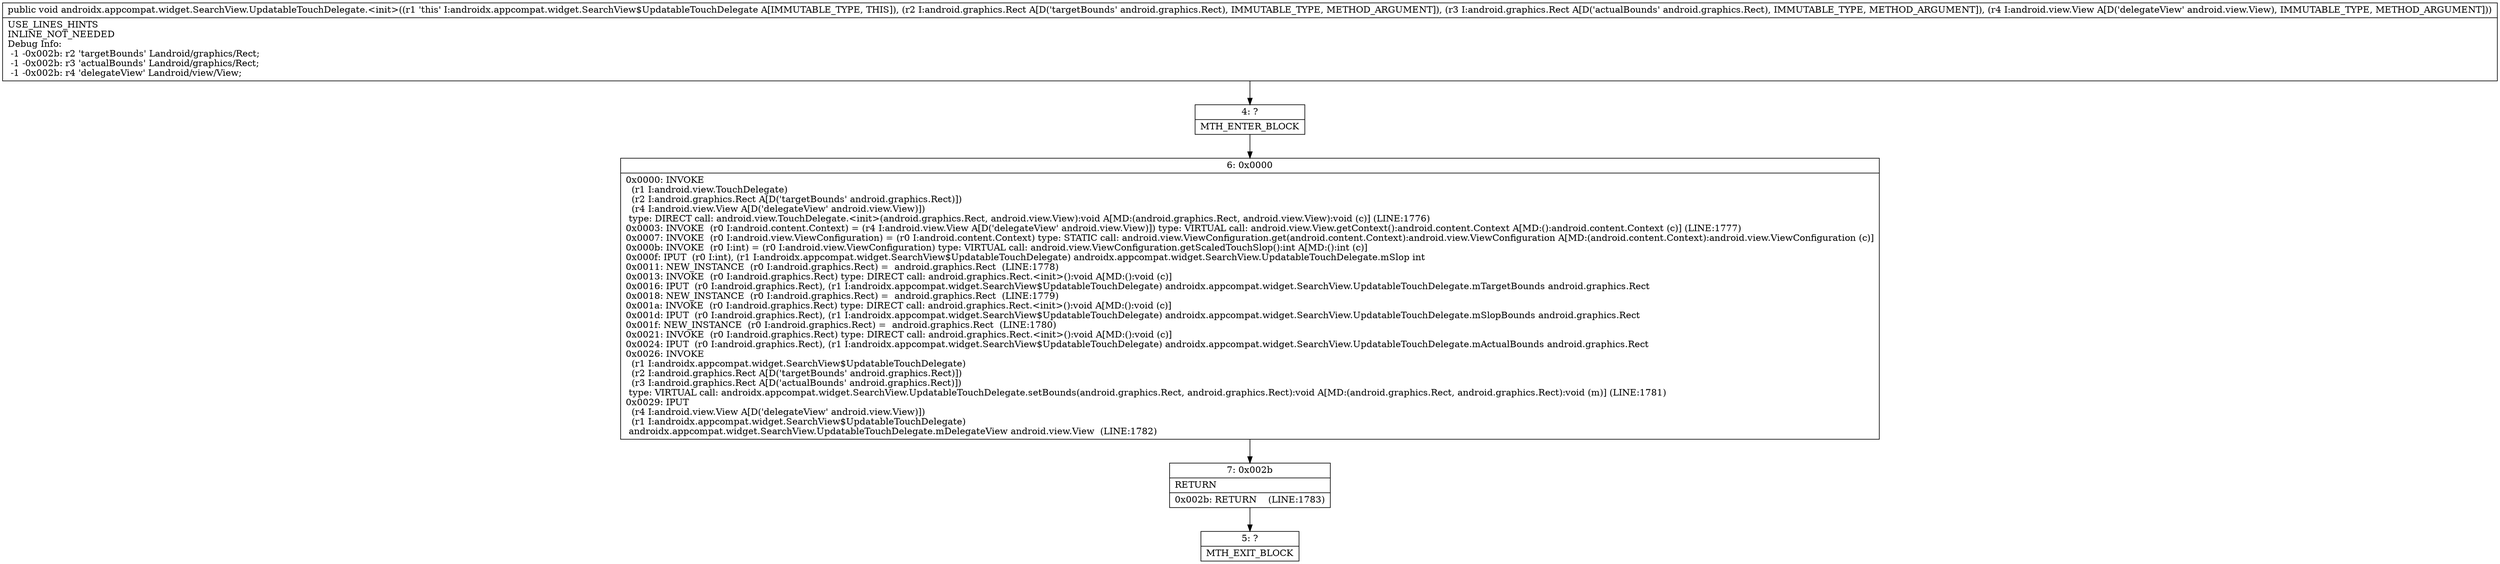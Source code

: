digraph "CFG forandroidx.appcompat.widget.SearchView.UpdatableTouchDelegate.\<init\>(Landroid\/graphics\/Rect;Landroid\/graphics\/Rect;Landroid\/view\/View;)V" {
Node_4 [shape=record,label="{4\:\ ?|MTH_ENTER_BLOCK\l}"];
Node_6 [shape=record,label="{6\:\ 0x0000|0x0000: INVOKE  \l  (r1 I:android.view.TouchDelegate)\l  (r2 I:android.graphics.Rect A[D('targetBounds' android.graphics.Rect)])\l  (r4 I:android.view.View A[D('delegateView' android.view.View)])\l type: DIRECT call: android.view.TouchDelegate.\<init\>(android.graphics.Rect, android.view.View):void A[MD:(android.graphics.Rect, android.view.View):void (c)] (LINE:1776)\l0x0003: INVOKE  (r0 I:android.content.Context) = (r4 I:android.view.View A[D('delegateView' android.view.View)]) type: VIRTUAL call: android.view.View.getContext():android.content.Context A[MD:():android.content.Context (c)] (LINE:1777)\l0x0007: INVOKE  (r0 I:android.view.ViewConfiguration) = (r0 I:android.content.Context) type: STATIC call: android.view.ViewConfiguration.get(android.content.Context):android.view.ViewConfiguration A[MD:(android.content.Context):android.view.ViewConfiguration (c)]\l0x000b: INVOKE  (r0 I:int) = (r0 I:android.view.ViewConfiguration) type: VIRTUAL call: android.view.ViewConfiguration.getScaledTouchSlop():int A[MD:():int (c)]\l0x000f: IPUT  (r0 I:int), (r1 I:androidx.appcompat.widget.SearchView$UpdatableTouchDelegate) androidx.appcompat.widget.SearchView.UpdatableTouchDelegate.mSlop int \l0x0011: NEW_INSTANCE  (r0 I:android.graphics.Rect) =  android.graphics.Rect  (LINE:1778)\l0x0013: INVOKE  (r0 I:android.graphics.Rect) type: DIRECT call: android.graphics.Rect.\<init\>():void A[MD:():void (c)]\l0x0016: IPUT  (r0 I:android.graphics.Rect), (r1 I:androidx.appcompat.widget.SearchView$UpdatableTouchDelegate) androidx.appcompat.widget.SearchView.UpdatableTouchDelegate.mTargetBounds android.graphics.Rect \l0x0018: NEW_INSTANCE  (r0 I:android.graphics.Rect) =  android.graphics.Rect  (LINE:1779)\l0x001a: INVOKE  (r0 I:android.graphics.Rect) type: DIRECT call: android.graphics.Rect.\<init\>():void A[MD:():void (c)]\l0x001d: IPUT  (r0 I:android.graphics.Rect), (r1 I:androidx.appcompat.widget.SearchView$UpdatableTouchDelegate) androidx.appcompat.widget.SearchView.UpdatableTouchDelegate.mSlopBounds android.graphics.Rect \l0x001f: NEW_INSTANCE  (r0 I:android.graphics.Rect) =  android.graphics.Rect  (LINE:1780)\l0x0021: INVOKE  (r0 I:android.graphics.Rect) type: DIRECT call: android.graphics.Rect.\<init\>():void A[MD:():void (c)]\l0x0024: IPUT  (r0 I:android.graphics.Rect), (r1 I:androidx.appcompat.widget.SearchView$UpdatableTouchDelegate) androidx.appcompat.widget.SearchView.UpdatableTouchDelegate.mActualBounds android.graphics.Rect \l0x0026: INVOKE  \l  (r1 I:androidx.appcompat.widget.SearchView$UpdatableTouchDelegate)\l  (r2 I:android.graphics.Rect A[D('targetBounds' android.graphics.Rect)])\l  (r3 I:android.graphics.Rect A[D('actualBounds' android.graphics.Rect)])\l type: VIRTUAL call: androidx.appcompat.widget.SearchView.UpdatableTouchDelegate.setBounds(android.graphics.Rect, android.graphics.Rect):void A[MD:(android.graphics.Rect, android.graphics.Rect):void (m)] (LINE:1781)\l0x0029: IPUT  \l  (r4 I:android.view.View A[D('delegateView' android.view.View)])\l  (r1 I:androidx.appcompat.widget.SearchView$UpdatableTouchDelegate)\l androidx.appcompat.widget.SearchView.UpdatableTouchDelegate.mDelegateView android.view.View  (LINE:1782)\l}"];
Node_7 [shape=record,label="{7\:\ 0x002b|RETURN\l|0x002b: RETURN    (LINE:1783)\l}"];
Node_5 [shape=record,label="{5\:\ ?|MTH_EXIT_BLOCK\l}"];
MethodNode[shape=record,label="{public void androidx.appcompat.widget.SearchView.UpdatableTouchDelegate.\<init\>((r1 'this' I:androidx.appcompat.widget.SearchView$UpdatableTouchDelegate A[IMMUTABLE_TYPE, THIS]), (r2 I:android.graphics.Rect A[D('targetBounds' android.graphics.Rect), IMMUTABLE_TYPE, METHOD_ARGUMENT]), (r3 I:android.graphics.Rect A[D('actualBounds' android.graphics.Rect), IMMUTABLE_TYPE, METHOD_ARGUMENT]), (r4 I:android.view.View A[D('delegateView' android.view.View), IMMUTABLE_TYPE, METHOD_ARGUMENT]))  | USE_LINES_HINTS\lINLINE_NOT_NEEDED\lDebug Info:\l  \-1 \-0x002b: r2 'targetBounds' Landroid\/graphics\/Rect;\l  \-1 \-0x002b: r3 'actualBounds' Landroid\/graphics\/Rect;\l  \-1 \-0x002b: r4 'delegateView' Landroid\/view\/View;\l}"];
MethodNode -> Node_4;Node_4 -> Node_6;
Node_6 -> Node_7;
Node_7 -> Node_5;
}

